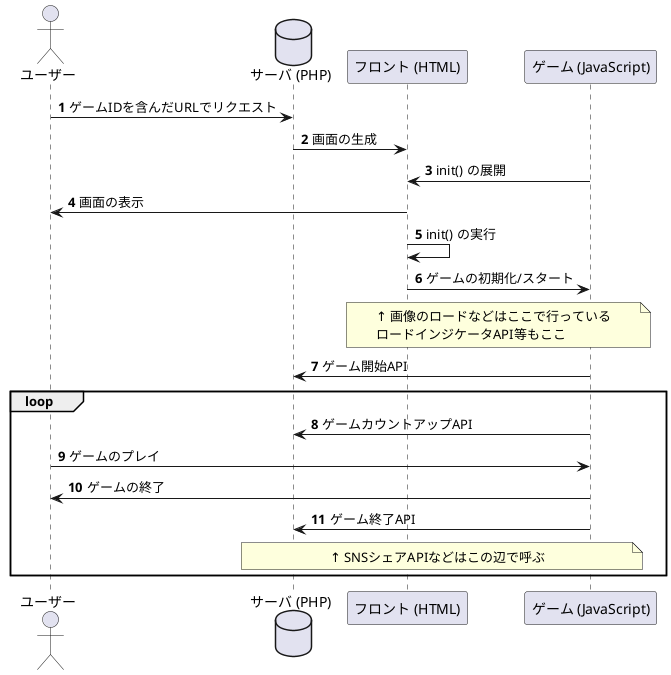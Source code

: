 @startuml
'https://plantuml.com/sequence-diagram

!define _user ユーザー
!define _server "サーバ (PHP)"
!define _front "フロント (HTML)"
!define _game "ゲーム (JavaScript)"

Actor _user
Database _server

autonumber

_user -> _server : ゲームIDを含んだURLでリクエスト
_server -> _front : 画面の生成
_game -> _front : init() の展開
_front -> _user : 画面の表示

_front -> _front : init() の実行
_front -> _game : ゲームの初期化/スタート
note over _front, _game
  ↑ 画像のロードなどはここで行っている
  ロードインジケータAPI等もここ
end note
_game -> _server : ゲーム開始API

loop
  _game -> _server : ゲームカウントアップAPI
  _user -> _game : ゲームのプレイ
  _game -> _user : ゲームの終了
  _game -> _server : ゲーム終了API
  note over _server, _game
    ↑ SNSシェアAPIなどはこの辺で呼ぶ
  end note
end


@enduml
